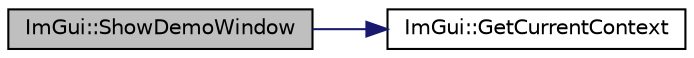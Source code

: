 digraph "ImGui::ShowDemoWindow"
{
 // LATEX_PDF_SIZE
  edge [fontname="Helvetica",fontsize="10",labelfontname="Helvetica",labelfontsize="10"];
  node [fontname="Helvetica",fontsize="10",shape=record];
  rankdir="LR";
  Node1 [label="ImGui::ShowDemoWindow",height=0.2,width=0.4,color="black", fillcolor="grey75", style="filled", fontcolor="black",tooltip=" "];
  Node1 -> Node2 [color="midnightblue",fontsize="10",style="solid",fontname="Helvetica"];
  Node2 [label="ImGui::GetCurrentContext",height=0.2,width=0.4,color="black", fillcolor="white", style="filled",URL="$namespace_im_gui.html#af557a6de5538099a0f6047eb994bbf42",tooltip=" "];
}
